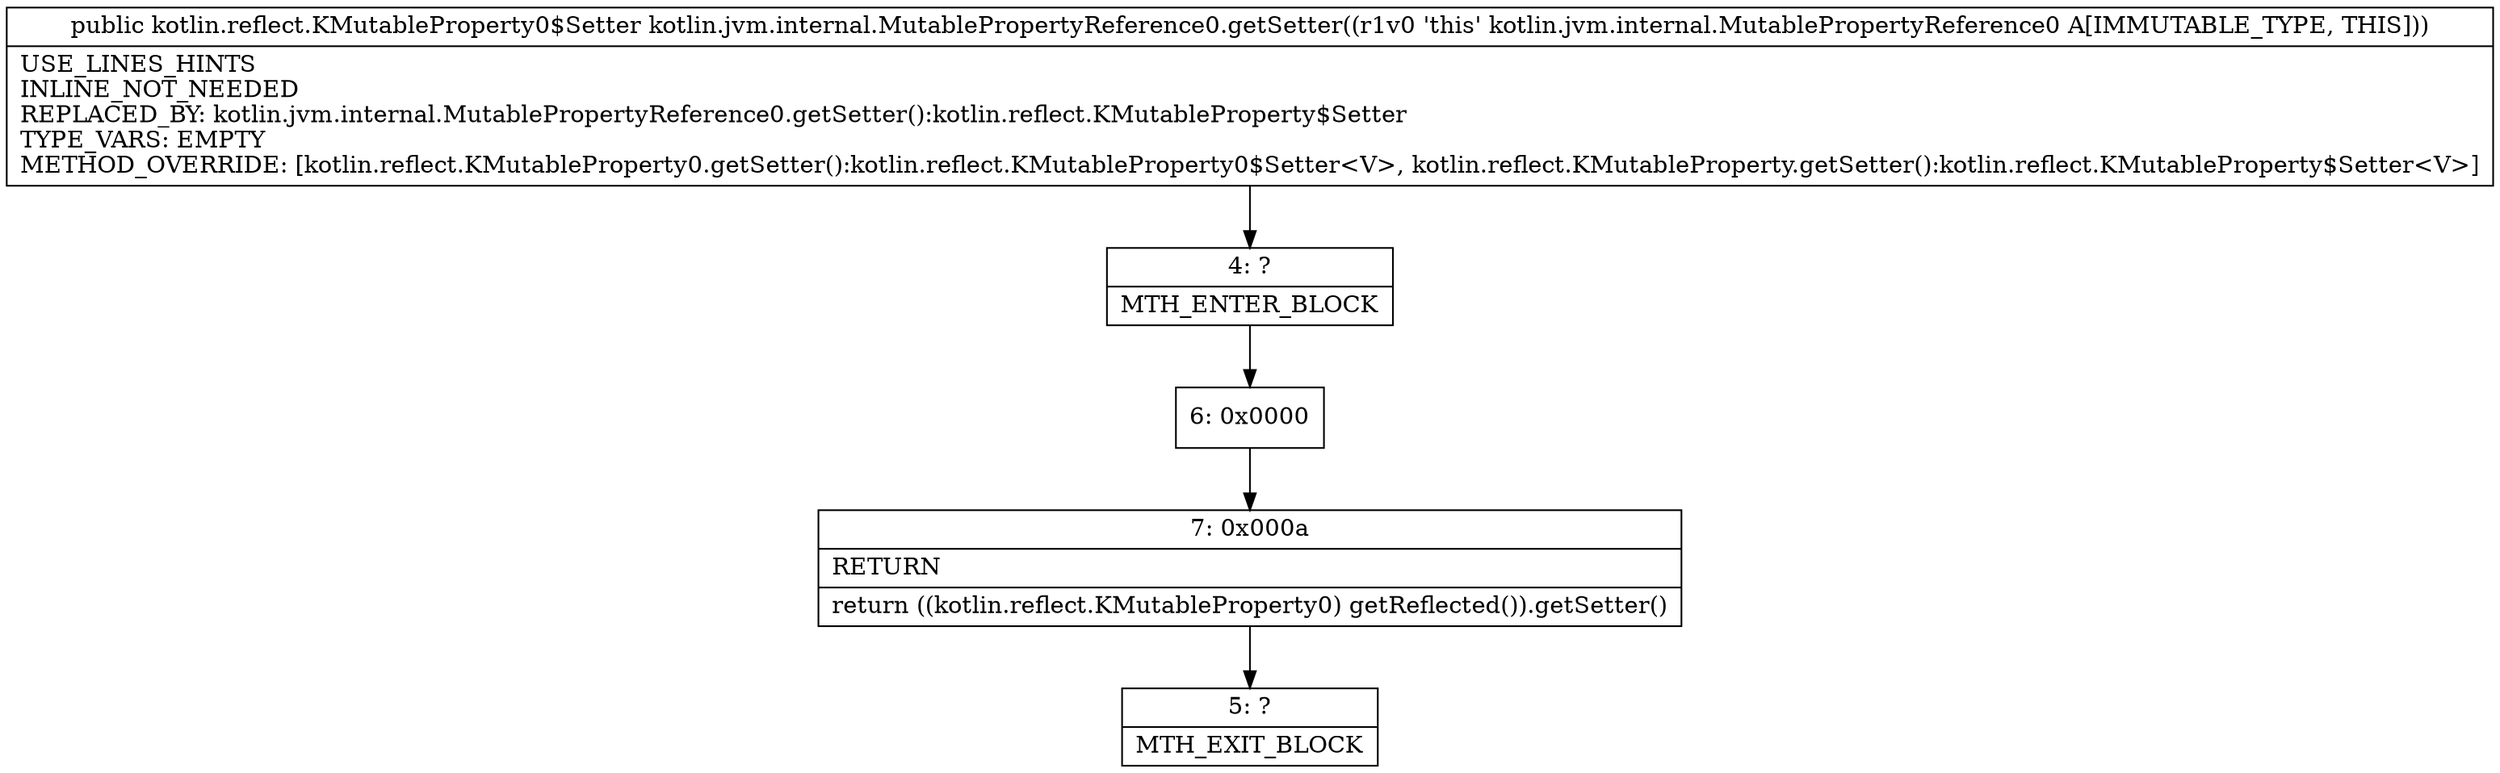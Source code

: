 digraph "CFG forkotlin.jvm.internal.MutablePropertyReference0.getSetter()Lkotlin\/reflect\/KMutableProperty0$Setter;" {
Node_4 [shape=record,label="{4\:\ ?|MTH_ENTER_BLOCK\l}"];
Node_6 [shape=record,label="{6\:\ 0x0000}"];
Node_7 [shape=record,label="{7\:\ 0x000a|RETURN\l|return ((kotlin.reflect.KMutableProperty0) getReflected()).getSetter()\l}"];
Node_5 [shape=record,label="{5\:\ ?|MTH_EXIT_BLOCK\l}"];
MethodNode[shape=record,label="{public kotlin.reflect.KMutableProperty0$Setter kotlin.jvm.internal.MutablePropertyReference0.getSetter((r1v0 'this' kotlin.jvm.internal.MutablePropertyReference0 A[IMMUTABLE_TYPE, THIS]))  | USE_LINES_HINTS\lINLINE_NOT_NEEDED\lREPLACED_BY: kotlin.jvm.internal.MutablePropertyReference0.getSetter():kotlin.reflect.KMutableProperty$Setter\lTYPE_VARS: EMPTY\lMETHOD_OVERRIDE: [kotlin.reflect.KMutableProperty0.getSetter():kotlin.reflect.KMutableProperty0$Setter\<V\>, kotlin.reflect.KMutableProperty.getSetter():kotlin.reflect.KMutableProperty$Setter\<V\>]\l}"];
MethodNode -> Node_4;Node_4 -> Node_6;
Node_6 -> Node_7;
Node_7 -> Node_5;
}

